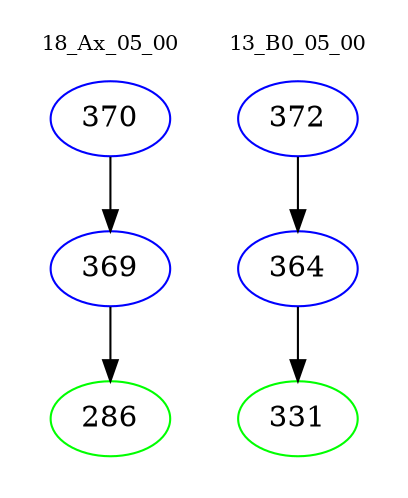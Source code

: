 digraph{
subgraph cluster_0 {
color = white
label = "18_Ax_05_00";
fontsize=10;
T0_370 [label="370", color="blue"]
T0_370 -> T0_369 [color="black"]
T0_369 [label="369", color="blue"]
T0_369 -> T0_286 [color="black"]
T0_286 [label="286", color="green"]
}
subgraph cluster_1 {
color = white
label = "13_B0_05_00";
fontsize=10;
T1_372 [label="372", color="blue"]
T1_372 -> T1_364 [color="black"]
T1_364 [label="364", color="blue"]
T1_364 -> T1_331 [color="black"]
T1_331 [label="331", color="green"]
}
}
